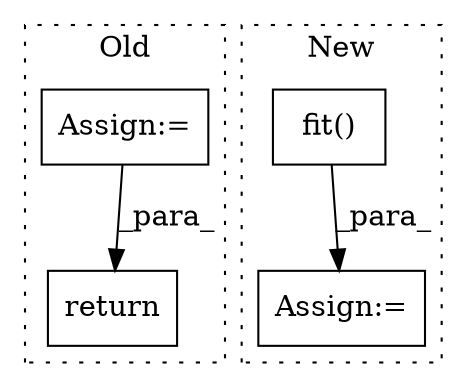 digraph G {
subgraph cluster0 {
1 [label="return" a="93" s="2146" l="7" shape="box"];
4 [label="Assign:=" a="68" s="1241" l="3" shape="box"];
label = "Old";
style="dotted";
}
subgraph cluster1 {
2 [label="fit()" a="75" s="1708,1730" l="12,1" shape="box"];
3 [label="Assign:=" a="68" s="1867" l="3" shape="box"];
label = "New";
style="dotted";
}
2 -> 3 [label="_para_"];
4 -> 1 [label="_para_"];
}